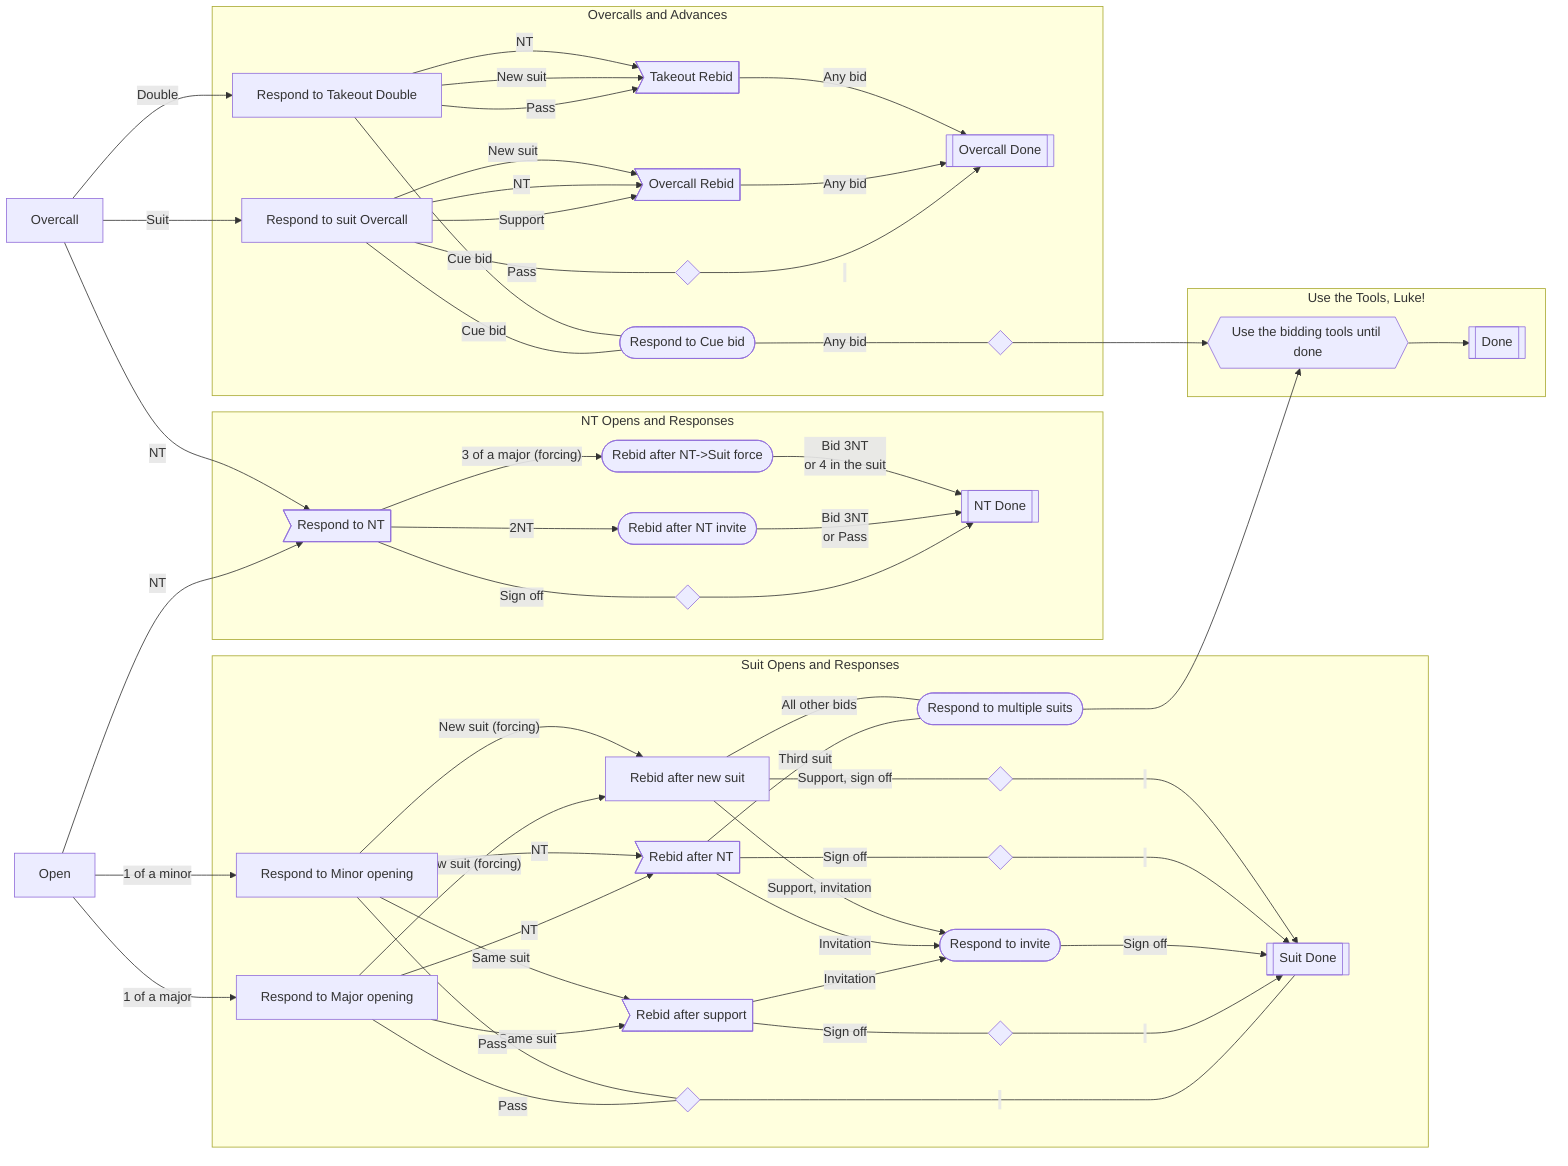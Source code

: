 flowchart LR
  Open[Open]
    Open -->|NT| NTRespond>Respond to NT]
    Open -->|1 of a major| MajorRespond[Respond to Major opening]
    Open -->|1 of a minor| MinorRespond[Respond to Minor opening]

  subgraph NTOpensGraph [NT Opens and Responses]
      NTRespond ---|"Sign off"| Spacer1{" "}
        Spacer1 --> NTDone[[NT Done]]
      NTRespond -->|"2NT"| NTInvitational([Rebid after NT invite])
        NTInvitational -->|Bid 3NT\nor Pass| NTDone
      NTRespond -->|"3 of a major (forcing)"| NTForcing([Rebid after NT->Suit force])
        NTForcing -->|Bid 3NT\nor 4 in the suit| NTDone
  end

  subgraph SuitOpensGraph [Suit Opens and Responses]
      MajorRespond ---|Pass| Spacer4{" "}
        Spacer4 ---|"&nbsp;"| Done[[Suit Done]]

      MajorRespond -->|Same suit| SuitSupported>Rebid after support]
        SuitSupported ---|Sign off| Spacer2{" "}
          Spacer2 -->|"&nbsp;"| Done
        SuitSupported -->|"Invitation"| Invitational([Respond to invite])
          Invitational -->|Sign off| Done

      MajorRespond -->|"New suit (forcing)"| NewSuit[Rebid after new suit]

      MajorRespond -->|NT| NTResponse>Rebid after NT]
        NTResponse ---|"Sign off"| Spacer3{" "}
          Spacer3 -->|"&nbsp;"| Done
        NTResponse -->|"Invitation"| Invitational
        NTResponse ---|Third suit| RespondMulti([Respond to multiple suits])

      MinorRespond ---|Pass| Spacer4
      MinorRespond -->|Same suit| SuitSupported
      MinorRespond -->|"New suit (forcing)"| NewSuit
      MinorRespond -->|NT| NTResponse

      NewSuit ---|"Support, sign off"| Spacer5{" "}
        Spacer5 -->|"&nbsp;"| Done
      NewSuit -->|"Support, invitation"| Invitational
      NewSuit ---|"All other bids"| RespondMulti
  end

  Overcall[Overcall]
    Overcall -->|Suit| OvercallAdvance[Respond to suit Overcall]
    Overcall -->|Double| TakeoutAdvance[Respond to Takeout Double]
    Overcall -->|NT| NTRespond

  subgraph OvercallsGraph [Overcalls and Advances]
      OvercallAdvance ---|Pass| SpacerOvercallPass{" "}
        SpacerOvercallPass -->|"&nbsp;"| OvercallDone[[Overcall Done]]
      OvercallAdvance -->|Support| OvercallRebid>Overcall Rebid]
        OvercallRebid -->|Any bid| OvercallDone
      OvercallAdvance -->|NT| OvercallRebid
      OvercallAdvance -->|New suit| OvercallRebid
      OvercallAdvance ---|Cue bid| Cue([Respond to Cue bid])

      TakeoutAdvance -->|Pass| TakeoutRebid>Takeout Rebid]
        TakeoutRebid -->|Any bid| OvercallDone
      TakeoutAdvance -->|New suit| TakeoutRebid
      TakeoutAdvance -->|NT| TakeoutRebid
      TakeoutAdvance ---|Cue bid| Cue

      Cue ---|Any bid| Spacer8{" "}
  end

  subgraph ToolsGraph [Use the Tools, Luke!]
        RespondMulti --> Tools{{Use the bidding tools until done}}
        Spacer8 --> Tools

        Tools --> ToolsDone[[Done]]
  end